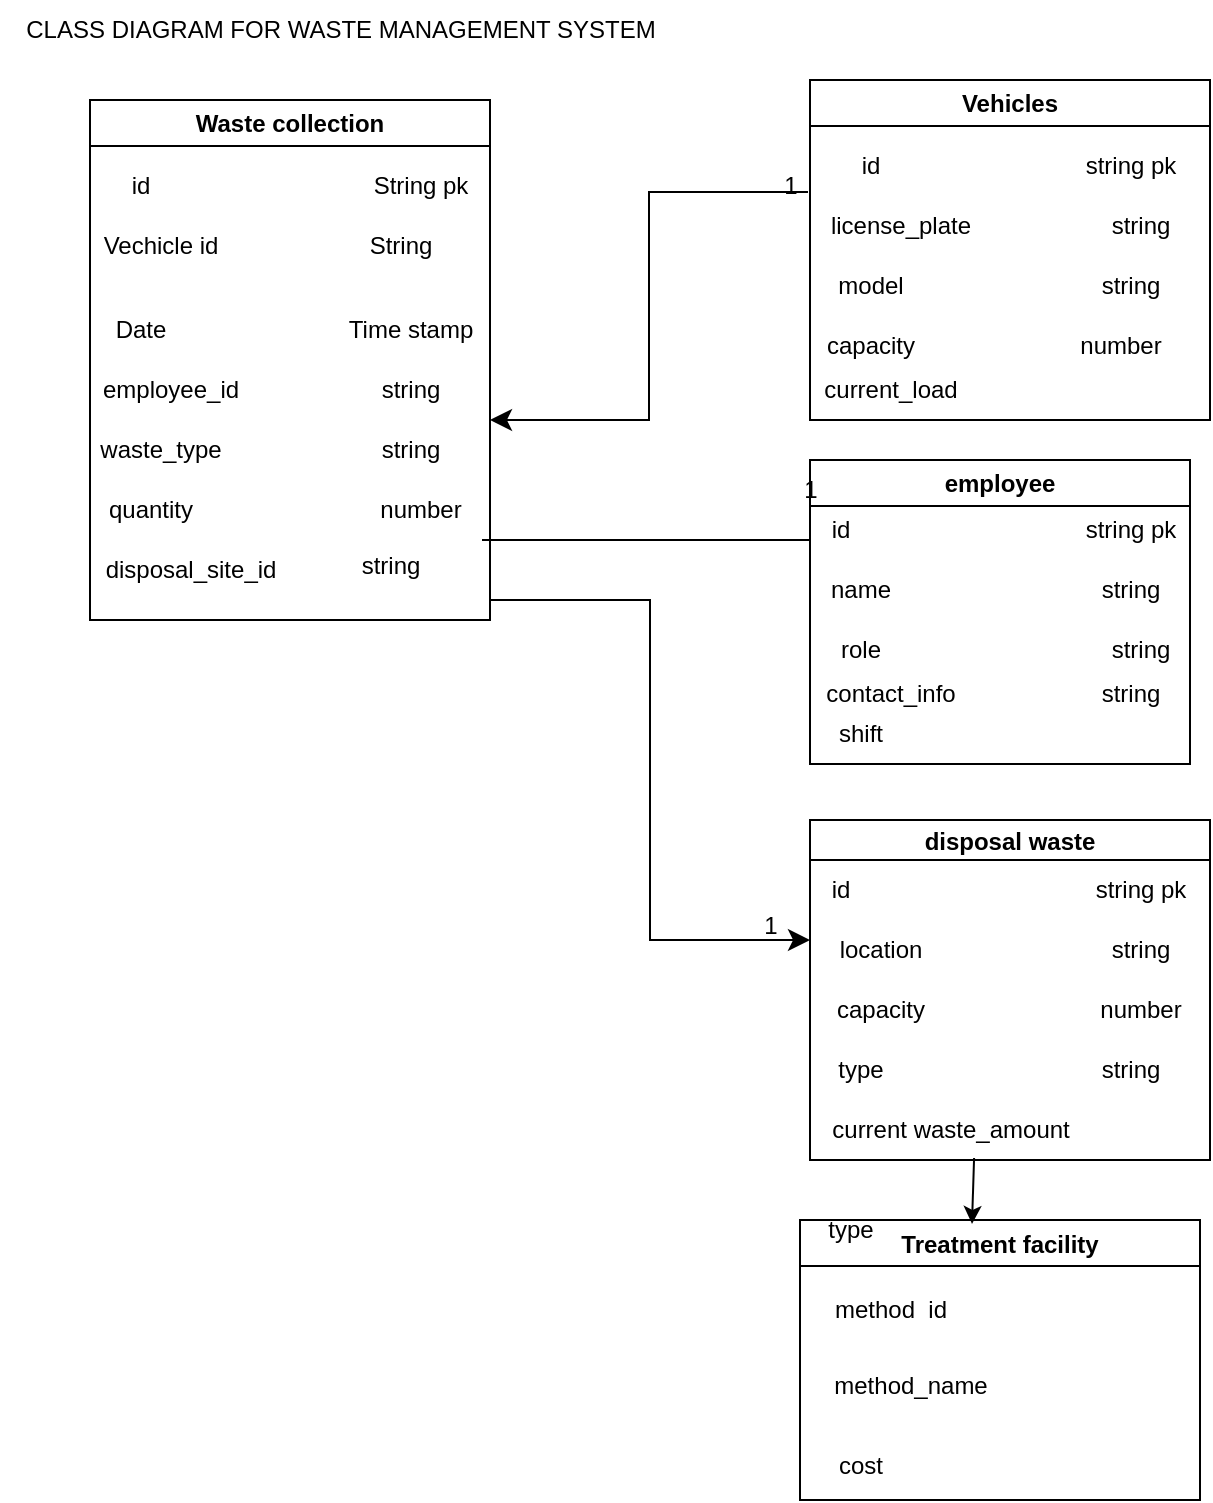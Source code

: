 <mxfile version="24.7.17">
  <diagram name="Page-1" id="jTVHAC9JBCU1bFxEpmyo">
    <mxGraphModel grid="1" page="1" gridSize="10" guides="1" tooltips="1" connect="1" arrows="1" fold="1" pageScale="1" pageWidth="850" pageHeight="1100" math="0" shadow="0">
      <root>
        <mxCell id="0" />
        <mxCell id="1" parent="0" />
        <mxCell id="6gUhXf2JrYbX3I1vUDCX-2" value="Waste collection" style="swimlane;whiteSpace=wrap;html=1;" vertex="1" parent="1">
          <mxGeometry x="80" y="100" width="200" height="260" as="geometry" />
        </mxCell>
        <mxCell id="6gUhXf2JrYbX3I1vUDCX-5" value="String pk" style="text;html=1;align=center;verticalAlign=middle;resizable=0;points=[];autosize=1;strokeColor=none;fillColor=none;" vertex="1" parent="6gUhXf2JrYbX3I1vUDCX-2">
          <mxGeometry x="130" y="28" width="70" height="30" as="geometry" />
        </mxCell>
        <mxCell id="6gUhXf2JrYbX3I1vUDCX-12" value="Vechicle id" style="text;html=1;align=center;verticalAlign=middle;resizable=0;points=[];autosize=1;strokeColor=none;fillColor=none;" vertex="1" parent="6gUhXf2JrYbX3I1vUDCX-2">
          <mxGeometry x="-5" y="58" width="80" height="30" as="geometry" />
        </mxCell>
        <mxCell id="6gUhXf2JrYbX3I1vUDCX-16" value="String" style="text;html=1;align=center;verticalAlign=middle;resizable=0;points=[];autosize=1;strokeColor=none;fillColor=none;" vertex="1" parent="6gUhXf2JrYbX3I1vUDCX-2">
          <mxGeometry x="130" y="58" width="50" height="30" as="geometry" />
        </mxCell>
        <mxCell id="6gUhXf2JrYbX3I1vUDCX-17" value="Date" style="text;html=1;align=center;verticalAlign=middle;resizable=0;points=[];autosize=1;strokeColor=none;fillColor=none;" vertex="1" parent="6gUhXf2JrYbX3I1vUDCX-2">
          <mxGeometry y="100" width="50" height="30" as="geometry" />
        </mxCell>
        <mxCell id="6gUhXf2JrYbX3I1vUDCX-19" value="employee_id" style="text;html=1;align=center;verticalAlign=middle;resizable=0;points=[];autosize=1;strokeColor=none;fillColor=none;" vertex="1" parent="6gUhXf2JrYbX3I1vUDCX-2">
          <mxGeometry x="-5" y="130" width="90" height="30" as="geometry" />
        </mxCell>
        <mxCell id="6gUhXf2JrYbX3I1vUDCX-20" value="string" style="text;html=1;align=center;verticalAlign=middle;resizable=0;points=[];autosize=1;strokeColor=none;fillColor=none;" vertex="1" parent="6gUhXf2JrYbX3I1vUDCX-2">
          <mxGeometry x="135" y="130" width="50" height="30" as="geometry" />
        </mxCell>
        <mxCell id="6gUhXf2JrYbX3I1vUDCX-21" value="waste_type" style="text;html=1;align=center;verticalAlign=middle;resizable=0;points=[];autosize=1;strokeColor=none;fillColor=none;" vertex="1" parent="6gUhXf2JrYbX3I1vUDCX-2">
          <mxGeometry x="-5" y="160" width="80" height="30" as="geometry" />
        </mxCell>
        <mxCell id="6gUhXf2JrYbX3I1vUDCX-23" value="string" style="text;html=1;align=center;verticalAlign=middle;resizable=0;points=[];autosize=1;strokeColor=none;fillColor=none;" vertex="1" parent="6gUhXf2JrYbX3I1vUDCX-2">
          <mxGeometry x="135" y="160" width="50" height="30" as="geometry" />
        </mxCell>
        <mxCell id="6gUhXf2JrYbX3I1vUDCX-24" value="quantity" style="text;html=1;align=center;verticalAlign=middle;resizable=0;points=[];autosize=1;strokeColor=none;fillColor=none;" vertex="1" parent="6gUhXf2JrYbX3I1vUDCX-2">
          <mxGeometry x="-5" y="190" width="70" height="30" as="geometry" />
        </mxCell>
        <mxCell id="6gUhXf2JrYbX3I1vUDCX-25" value="number" style="text;html=1;align=center;verticalAlign=middle;resizable=0;points=[];autosize=1;strokeColor=none;fillColor=none;" vertex="1" parent="6gUhXf2JrYbX3I1vUDCX-2">
          <mxGeometry x="135" y="190" width="60" height="30" as="geometry" />
        </mxCell>
        <mxCell id="6gUhXf2JrYbX3I1vUDCX-30" value="disposal_site_id" style="text;html=1;align=center;verticalAlign=middle;resizable=0;points=[];autosize=1;strokeColor=none;fillColor=none;" vertex="1" parent="6gUhXf2JrYbX3I1vUDCX-2">
          <mxGeometry x="-5" y="220" width="110" height="30" as="geometry" />
        </mxCell>
        <mxCell id="6gUhXf2JrYbX3I1vUDCX-18" value="Time stamp" style="text;html=1;align=center;verticalAlign=middle;resizable=0;points=[];autosize=1;strokeColor=none;fillColor=none;" vertex="1" parent="6gUhXf2JrYbX3I1vUDCX-2">
          <mxGeometry x="115" y="100" width="90" height="30" as="geometry" />
        </mxCell>
        <mxCell id="6gUhXf2JrYbX3I1vUDCX-11" value="id" style="text;html=1;align=center;verticalAlign=middle;resizable=0;points=[];autosize=1;strokeColor=none;fillColor=none;" vertex="1" parent="6gUhXf2JrYbX3I1vUDCX-2">
          <mxGeometry x="10" y="28" width="30" height="30" as="geometry" />
        </mxCell>
        <mxCell id="6gUhXf2JrYbX3I1vUDCX-3" value="Vehicles" style="swimlane;whiteSpace=wrap;html=1;" vertex="1" parent="1">
          <mxGeometry x="440" y="90" width="200" height="170" as="geometry" />
        </mxCell>
        <mxCell id="6gUhXf2JrYbX3I1vUDCX-34" value="string pk" style="text;html=1;align=center;verticalAlign=middle;resizable=0;points=[];autosize=1;strokeColor=none;fillColor=none;" vertex="1" parent="6gUhXf2JrYbX3I1vUDCX-3">
          <mxGeometry x="125" y="28" width="70" height="30" as="geometry" />
        </mxCell>
        <mxCell id="6gUhXf2JrYbX3I1vUDCX-35" value="license_plate" style="text;html=1;align=center;verticalAlign=middle;resizable=0;points=[];autosize=1;strokeColor=none;fillColor=none;" vertex="1" parent="6gUhXf2JrYbX3I1vUDCX-3">
          <mxGeometry y="58" width="90" height="30" as="geometry" />
        </mxCell>
        <mxCell id="6gUhXf2JrYbX3I1vUDCX-37" value="string" style="text;html=1;align=center;verticalAlign=middle;resizable=0;points=[];autosize=1;strokeColor=none;fillColor=none;" vertex="1" parent="6gUhXf2JrYbX3I1vUDCX-3">
          <mxGeometry x="140" y="58" width="50" height="30" as="geometry" />
        </mxCell>
        <mxCell id="6gUhXf2JrYbX3I1vUDCX-38" value="model" style="text;html=1;align=center;verticalAlign=middle;resizable=0;points=[];autosize=1;strokeColor=none;fillColor=none;" vertex="1" parent="6gUhXf2JrYbX3I1vUDCX-3">
          <mxGeometry y="88" width="60" height="30" as="geometry" />
        </mxCell>
        <mxCell id="6gUhXf2JrYbX3I1vUDCX-39" value="capacity" style="text;html=1;align=center;verticalAlign=middle;resizable=0;points=[];autosize=1;strokeColor=none;fillColor=none;" vertex="1" parent="6gUhXf2JrYbX3I1vUDCX-3">
          <mxGeometry x="-5" y="118" width="70" height="30" as="geometry" />
        </mxCell>
        <mxCell id="6gUhXf2JrYbX3I1vUDCX-40" value="string" style="text;html=1;align=center;verticalAlign=middle;resizable=0;points=[];autosize=1;strokeColor=none;fillColor=none;" vertex="1" parent="6gUhXf2JrYbX3I1vUDCX-3">
          <mxGeometry x="135" y="88" width="50" height="30" as="geometry" />
        </mxCell>
        <mxCell id="6gUhXf2JrYbX3I1vUDCX-41" value="number" style="text;html=1;align=center;verticalAlign=middle;resizable=0;points=[];autosize=1;strokeColor=none;fillColor=none;" vertex="1" parent="6gUhXf2JrYbX3I1vUDCX-3">
          <mxGeometry x="125" y="118" width="60" height="30" as="geometry" />
        </mxCell>
        <mxCell id="6gUhXf2JrYbX3I1vUDCX-98" value="current_load" style="text;html=1;align=center;verticalAlign=middle;resizable=0;points=[];autosize=1;strokeColor=none;fillColor=none;" vertex="1" parent="6gUhXf2JrYbX3I1vUDCX-3">
          <mxGeometry x="-5" y="140" width="90" height="30" as="geometry" />
        </mxCell>
        <mxCell id="6gUhXf2JrYbX3I1vUDCX-32" value="string" style="text;html=1;align=center;verticalAlign=middle;resizable=0;points=[];autosize=1;strokeColor=none;fillColor=none;" vertex="1" parent="1">
          <mxGeometry x="205" y="318" width="50" height="30" as="geometry" />
        </mxCell>
        <mxCell id="6gUhXf2JrYbX3I1vUDCX-42" value="employee" style="swimlane;whiteSpace=wrap;html=1;" vertex="1" parent="1">
          <mxGeometry x="440" y="280" width="190" height="152" as="geometry" />
        </mxCell>
        <mxCell id="6gUhXf2JrYbX3I1vUDCX-43" value="id" style="text;html=1;align=center;verticalAlign=middle;resizable=0;points=[];autosize=1;strokeColor=none;fillColor=none;" vertex="1" parent="6gUhXf2JrYbX3I1vUDCX-42">
          <mxGeometry y="20" width="30" height="30" as="geometry" />
        </mxCell>
        <mxCell id="6gUhXf2JrYbX3I1vUDCX-44" value="string pk" style="text;html=1;align=center;verticalAlign=middle;resizable=0;points=[];autosize=1;strokeColor=none;fillColor=none;" vertex="1" parent="6gUhXf2JrYbX3I1vUDCX-42">
          <mxGeometry x="125" y="20" width="70" height="30" as="geometry" />
        </mxCell>
        <mxCell id="6gUhXf2JrYbX3I1vUDCX-45" value="name" style="text;html=1;align=center;verticalAlign=middle;resizable=0;points=[];autosize=1;strokeColor=none;fillColor=none;" vertex="1" parent="6gUhXf2JrYbX3I1vUDCX-42">
          <mxGeometry y="50" width="50" height="30" as="geometry" />
        </mxCell>
        <mxCell id="6gUhXf2JrYbX3I1vUDCX-46" value="string" style="text;html=1;align=center;verticalAlign=middle;resizable=0;points=[];autosize=1;strokeColor=none;fillColor=none;" vertex="1" parent="6gUhXf2JrYbX3I1vUDCX-42">
          <mxGeometry x="135" y="50" width="50" height="30" as="geometry" />
        </mxCell>
        <mxCell id="6gUhXf2JrYbX3I1vUDCX-47" value="role" style="text;html=1;align=center;verticalAlign=middle;resizable=0;points=[];autosize=1;strokeColor=none;fillColor=none;" vertex="1" parent="6gUhXf2JrYbX3I1vUDCX-42">
          <mxGeometry x="5" y="80" width="40" height="30" as="geometry" />
        </mxCell>
        <mxCell id="6gUhXf2JrYbX3I1vUDCX-48" value="string" style="text;html=1;align=center;verticalAlign=middle;resizable=0;points=[];autosize=1;strokeColor=none;fillColor=none;" vertex="1" parent="6gUhXf2JrYbX3I1vUDCX-42">
          <mxGeometry x="140" y="80" width="50" height="30" as="geometry" />
        </mxCell>
        <mxCell id="6gUhXf2JrYbX3I1vUDCX-49" value="contact_info" style="text;html=1;align=center;verticalAlign=middle;resizable=0;points=[];autosize=1;strokeColor=none;fillColor=none;" vertex="1" parent="6gUhXf2JrYbX3I1vUDCX-42">
          <mxGeometry x="-5" y="102" width="90" height="30" as="geometry" />
        </mxCell>
        <mxCell id="6gUhXf2JrYbX3I1vUDCX-50" value="string" style="text;html=1;align=center;verticalAlign=middle;resizable=0;points=[];autosize=1;strokeColor=none;fillColor=none;" vertex="1" parent="6gUhXf2JrYbX3I1vUDCX-42">
          <mxGeometry x="135" y="102" width="50" height="30" as="geometry" />
        </mxCell>
        <mxCell id="6gUhXf2JrYbX3I1vUDCX-97" value="shift" style="text;html=1;align=center;verticalAlign=middle;resizable=0;points=[];autosize=1;strokeColor=none;fillColor=none;" vertex="1" parent="6gUhXf2JrYbX3I1vUDCX-42">
          <mxGeometry y="122" width="50" height="30" as="geometry" />
        </mxCell>
        <mxCell id="6gUhXf2JrYbX3I1vUDCX-51" value="disposal waste" style="swimlane;startSize=20;" vertex="1" parent="1">
          <mxGeometry x="440" y="460" width="200" height="170" as="geometry" />
        </mxCell>
        <mxCell id="6gUhXf2JrYbX3I1vUDCX-54" value="location" style="text;html=1;align=center;verticalAlign=middle;resizable=0;points=[];autosize=1;strokeColor=none;fillColor=none;" vertex="1" parent="6gUhXf2JrYbX3I1vUDCX-51">
          <mxGeometry x="5" y="50" width="60" height="30" as="geometry" />
        </mxCell>
        <mxCell id="6gUhXf2JrYbX3I1vUDCX-56" value="capacity" style="text;html=1;align=center;verticalAlign=middle;resizable=0;points=[];autosize=1;strokeColor=none;fillColor=none;" vertex="1" parent="6gUhXf2JrYbX3I1vUDCX-51">
          <mxGeometry y="80" width="70" height="30" as="geometry" />
        </mxCell>
        <mxCell id="6gUhXf2JrYbX3I1vUDCX-57" value="type" style="text;html=1;align=center;verticalAlign=middle;resizable=0;points=[];autosize=1;strokeColor=none;fillColor=none;" vertex="1" parent="6gUhXf2JrYbX3I1vUDCX-51">
          <mxGeometry y="110" width="50" height="30" as="geometry" />
        </mxCell>
        <mxCell id="6gUhXf2JrYbX3I1vUDCX-53" value="string pk" style="text;html=1;align=center;verticalAlign=middle;resizable=0;points=[];autosize=1;strokeColor=none;fillColor=none;" vertex="1" parent="6gUhXf2JrYbX3I1vUDCX-51">
          <mxGeometry x="130" y="20" width="70" height="30" as="geometry" />
        </mxCell>
        <mxCell id="6gUhXf2JrYbX3I1vUDCX-52" value="id" style="text;html=1;align=center;verticalAlign=middle;resizable=0;points=[];autosize=1;strokeColor=none;fillColor=none;" vertex="1" parent="6gUhXf2JrYbX3I1vUDCX-51">
          <mxGeometry y="20" width="30" height="30" as="geometry" />
        </mxCell>
        <mxCell id="6gUhXf2JrYbX3I1vUDCX-60" value="string" style="text;html=1;align=center;verticalAlign=middle;resizable=0;points=[];autosize=1;strokeColor=none;fillColor=none;" vertex="1" parent="6gUhXf2JrYbX3I1vUDCX-51">
          <mxGeometry x="140" y="50" width="50" height="30" as="geometry" />
        </mxCell>
        <mxCell id="6gUhXf2JrYbX3I1vUDCX-58" value="string" style="text;html=1;align=center;verticalAlign=middle;resizable=0;points=[];autosize=1;strokeColor=none;fillColor=none;" vertex="1" parent="6gUhXf2JrYbX3I1vUDCX-51">
          <mxGeometry x="135" y="110" width="50" height="30" as="geometry" />
        </mxCell>
        <mxCell id="6gUhXf2JrYbX3I1vUDCX-61" value="number" style="text;html=1;align=center;verticalAlign=middle;resizable=0;points=[];autosize=1;strokeColor=none;fillColor=none;" vertex="1" parent="6gUhXf2JrYbX3I1vUDCX-51">
          <mxGeometry x="135" y="80" width="60" height="30" as="geometry" />
        </mxCell>
        <mxCell id="6gUhXf2JrYbX3I1vUDCX-95" value="current waste_amount" style="text;html=1;align=center;verticalAlign=middle;resizable=0;points=[];autosize=1;strokeColor=none;fillColor=none;" vertex="1" parent="6gUhXf2JrYbX3I1vUDCX-51">
          <mxGeometry y="140" width="140" height="30" as="geometry" />
        </mxCell>
        <mxCell id="6gUhXf2JrYbX3I1vUDCX-62" value="" style="edgeStyle=elbowEdgeStyle;elbow=horizontal;endArrow=classic;html=1;curved=0;rounded=0;endSize=8;startSize=8;exitX=-0.011;exitY=-0.067;exitDx=0;exitDy=0;exitPerimeter=0;" edge="1" parent="1" source="6gUhXf2JrYbX3I1vUDCX-35">
          <mxGeometry width="50" height="50" relative="1" as="geometry">
            <mxPoint x="425.99" y="136.99" as="sourcePoint" />
            <mxPoint x="280" y="260" as="targetPoint" />
            <Array as="points" />
          </mxGeometry>
        </mxCell>
        <mxCell id="6gUhXf2JrYbX3I1vUDCX-66" value="" style="endArrow=none;html=1;rounded=0;" edge="1" parent="1">
          <mxGeometry width="50" height="50" relative="1" as="geometry">
            <mxPoint x="276" y="320" as="sourcePoint" />
            <mxPoint x="440" y="320" as="targetPoint" />
          </mxGeometry>
        </mxCell>
        <mxCell id="6gUhXf2JrYbX3I1vUDCX-68" value="id" style="text;html=1;align=center;verticalAlign=middle;resizable=0;points=[];autosize=1;strokeColor=none;fillColor=none;" vertex="1" parent="1">
          <mxGeometry x="455" y="118" width="30" height="30" as="geometry" />
        </mxCell>
        <mxCell id="6gUhXf2JrYbX3I1vUDCX-74" value="" style="edgeStyle=elbowEdgeStyle;elbow=horizontal;endArrow=classic;html=1;curved=0;rounded=0;endSize=8;startSize=8;" edge="1" parent="1">
          <mxGeometry width="50" height="50" relative="1" as="geometry">
            <mxPoint x="440" y="516" as="sourcePoint" />
            <mxPoint x="440" y="516" as="targetPoint" />
          </mxGeometry>
        </mxCell>
        <mxCell id="6gUhXf2JrYbX3I1vUDCX-75" value="1" style="text;html=1;align=center;verticalAlign=middle;resizable=0;points=[];autosize=1;strokeColor=none;fillColor=none;" vertex="1" parent="1">
          <mxGeometry x="415" y="128" width="30" height="30" as="geometry" />
        </mxCell>
        <mxCell id="6gUhXf2JrYbX3I1vUDCX-76" value="1" style="text;html=1;align=center;verticalAlign=middle;resizable=0;points=[];autosize=1;strokeColor=none;fillColor=none;" vertex="1" parent="1">
          <mxGeometry x="425" y="280" width="30" height="30" as="geometry" />
        </mxCell>
        <mxCell id="6gUhXf2JrYbX3I1vUDCX-78" value="" style="edgeStyle=elbowEdgeStyle;elbow=horizontal;endArrow=classic;html=1;curved=0;rounded=0;endSize=8;startSize=8;" edge="1" parent="1">
          <mxGeometry width="50" height="50" relative="1" as="geometry">
            <mxPoint x="280" y="350" as="sourcePoint" />
            <mxPoint x="440" y="520" as="targetPoint" />
          </mxGeometry>
        </mxCell>
        <mxCell id="6gUhXf2JrYbX3I1vUDCX-80" value="1" style="text;html=1;align=center;verticalAlign=middle;resizable=0;points=[];autosize=1;strokeColor=none;fillColor=none;" vertex="1" parent="1">
          <mxGeometry x="405" y="498" width="30" height="30" as="geometry" />
        </mxCell>
        <mxCell id="6gUhXf2JrYbX3I1vUDCX-81" value="CLASS DIAGRAM FOR WASTE MANAGEMENT SYSTEM" style="text;html=1;align=center;verticalAlign=middle;resizable=0;points=[];autosize=1;strokeColor=none;fillColor=none;" vertex="1" parent="1">
          <mxGeometry x="35" y="50" width="340" height="30" as="geometry" />
        </mxCell>
        <mxCell id="6gUhXf2JrYbX3I1vUDCX-86" value="Treatment facility" style="swimlane;" vertex="1" parent="1">
          <mxGeometry x="435" y="660" width="200" height="140" as="geometry" />
        </mxCell>
        <mxCell id="6gUhXf2JrYbX3I1vUDCX-87" value="method&amp;nbsp; id" style="text;html=1;align=center;verticalAlign=middle;resizable=0;points=[];autosize=1;strokeColor=none;fillColor=none;" vertex="1" parent="6gUhXf2JrYbX3I1vUDCX-86">
          <mxGeometry x="5" y="30" width="80" height="30" as="geometry" />
        </mxCell>
        <mxCell id="6gUhXf2JrYbX3I1vUDCX-88" value="method_name" style="text;html=1;align=center;verticalAlign=middle;resizable=0;points=[];autosize=1;strokeColor=none;fillColor=none;" vertex="1" parent="6gUhXf2JrYbX3I1vUDCX-86">
          <mxGeometry x="5" y="68" width="100" height="30" as="geometry" />
        </mxCell>
        <mxCell id="6gUhXf2JrYbX3I1vUDCX-89" value="cost" style="text;html=1;align=center;verticalAlign=middle;resizable=0;points=[];autosize=1;strokeColor=none;fillColor=none;" vertex="1" parent="6gUhXf2JrYbX3I1vUDCX-86">
          <mxGeometry x="5" y="108" width="50" height="30" as="geometry" />
        </mxCell>
        <mxCell id="6gUhXf2JrYbX3I1vUDCX-90" value="type" style="text;html=1;align=center;verticalAlign=middle;resizable=0;points=[];autosize=1;strokeColor=none;fillColor=none;" vertex="1" parent="6gUhXf2JrYbX3I1vUDCX-86">
          <mxGeometry y="-10" width="50" height="30" as="geometry" />
        </mxCell>
        <mxCell id="6gUhXf2JrYbX3I1vUDCX-99" value="" style="endArrow=classic;html=1;rounded=0;exitX=0.586;exitY=0.967;exitDx=0;exitDy=0;exitPerimeter=0;entryX=0.43;entryY=0.014;entryDx=0;entryDy=0;entryPerimeter=0;" edge="1" parent="1" source="6gUhXf2JrYbX3I1vUDCX-95" target="6gUhXf2JrYbX3I1vUDCX-86">
          <mxGeometry width="50" height="50" relative="1" as="geometry">
            <mxPoint x="240" y="610" as="sourcePoint" />
            <mxPoint x="513" y="650" as="targetPoint" />
          </mxGeometry>
        </mxCell>
      </root>
    </mxGraphModel>
  </diagram>
</mxfile>
